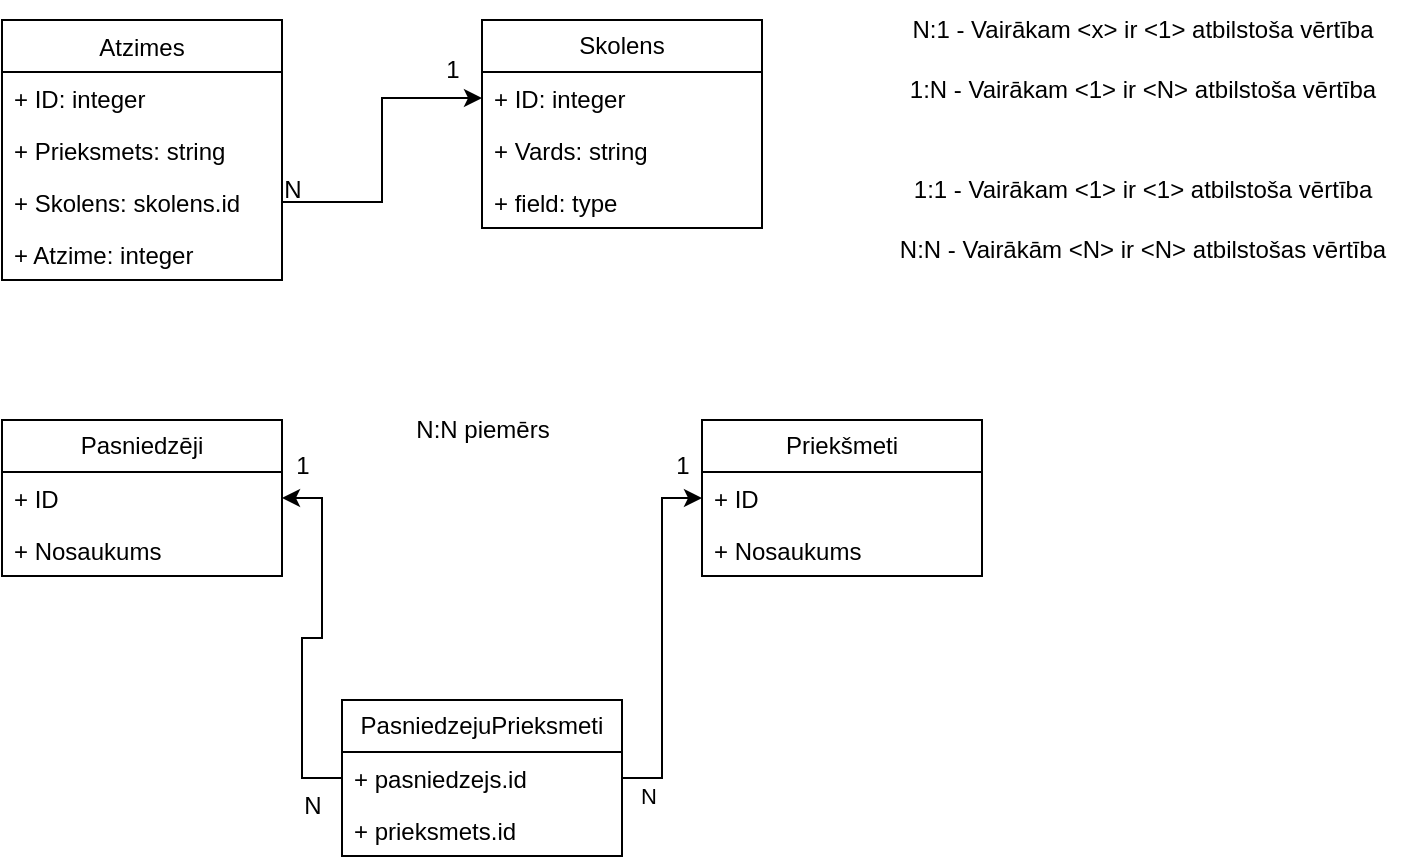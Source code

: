 <mxfile version="24.2.5" type="device">
  <diagram id="FRR8UHLaN7Rjwr9w2x2C" name="Page-1">
    <mxGraphModel dx="1434" dy="820" grid="1" gridSize="10" guides="1" tooltips="1" connect="1" arrows="1" fold="1" page="1" pageScale="1" pageWidth="850" pageHeight="1100" math="0" shadow="0">
      <root>
        <mxCell id="0" />
        <mxCell id="1" parent="0" />
        <mxCell id="2" value="Atzimes" style="swimlane;fontStyle=0;childLayout=stackLayout;horizontal=1;startSize=26;fillColor=none;horizontalStack=0;resizeParent=1;resizeParentMax=0;resizeLast=0;collapsible=1;marginBottom=0;" parent="1" vertex="1">
          <mxGeometry x="40" y="80" width="140" height="130" as="geometry" />
        </mxCell>
        <mxCell id="3" value="+ ID: integer" style="text;strokeColor=none;fillColor=none;align=left;verticalAlign=top;spacingLeft=4;spacingRight=4;overflow=hidden;rotatable=0;points=[[0,0.5],[1,0.5]];portConstraint=eastwest;" parent="2" vertex="1">
          <mxGeometry y="26" width="140" height="26" as="geometry" />
        </mxCell>
        <mxCell id="4" value="+ Prieksmets: string" style="text;strokeColor=none;fillColor=none;align=left;verticalAlign=top;spacingLeft=4;spacingRight=4;overflow=hidden;rotatable=0;points=[[0,0.5],[1,0.5]];portConstraint=eastwest;" parent="2" vertex="1">
          <mxGeometry y="52" width="140" height="26" as="geometry" />
        </mxCell>
        <mxCell id="6" value="+ Skolens: skolens.id" style="text;strokeColor=none;fillColor=none;align=left;verticalAlign=top;spacingLeft=4;spacingRight=4;overflow=hidden;rotatable=0;points=[[0,0.5],[1,0.5]];portConstraint=eastwest;" parent="2" vertex="1">
          <mxGeometry y="78" width="140" height="26" as="geometry" />
        </mxCell>
        <mxCell id="5" value="+ Atzime: integer" style="text;strokeColor=none;fillColor=none;align=left;verticalAlign=top;spacingLeft=4;spacingRight=4;overflow=hidden;rotatable=0;points=[[0,0.5],[1,0.5]];portConstraint=eastwest;" parent="2" vertex="1">
          <mxGeometry y="104" width="140" height="26" as="geometry" />
        </mxCell>
        <mxCell id="p3jll56z5A_B3MMIJtmH-10" value="Skolens" style="swimlane;fontStyle=0;childLayout=stackLayout;horizontal=1;startSize=26;fillColor=none;horizontalStack=0;resizeParent=1;resizeParentMax=0;resizeLast=0;collapsible=1;marginBottom=0;whiteSpace=wrap;html=1;" vertex="1" parent="1">
          <mxGeometry x="280" y="80" width="140" height="104" as="geometry" />
        </mxCell>
        <mxCell id="p3jll56z5A_B3MMIJtmH-11" value="+ ID: integer" style="text;strokeColor=none;fillColor=none;align=left;verticalAlign=top;spacingLeft=4;spacingRight=4;overflow=hidden;rotatable=0;points=[[0,0.5],[1,0.5]];portConstraint=eastwest;whiteSpace=wrap;html=1;" vertex="1" parent="p3jll56z5A_B3MMIJtmH-10">
          <mxGeometry y="26" width="140" height="26" as="geometry" />
        </mxCell>
        <mxCell id="p3jll56z5A_B3MMIJtmH-12" value="+ Vards: string" style="text;strokeColor=none;fillColor=none;align=left;verticalAlign=top;spacingLeft=4;spacingRight=4;overflow=hidden;rotatable=0;points=[[0,0.5],[1,0.5]];portConstraint=eastwest;whiteSpace=wrap;html=1;" vertex="1" parent="p3jll56z5A_B3MMIJtmH-10">
          <mxGeometry y="52" width="140" height="26" as="geometry" />
        </mxCell>
        <mxCell id="p3jll56z5A_B3MMIJtmH-13" value="+ field: type" style="text;strokeColor=none;fillColor=none;align=left;verticalAlign=top;spacingLeft=4;spacingRight=4;overflow=hidden;rotatable=0;points=[[0,0.5],[1,0.5]];portConstraint=eastwest;whiteSpace=wrap;html=1;" vertex="1" parent="p3jll56z5A_B3MMIJtmH-10">
          <mxGeometry y="78" width="140" height="26" as="geometry" />
        </mxCell>
        <mxCell id="p3jll56z5A_B3MMIJtmH-14" style="edgeStyle=orthogonalEdgeStyle;rounded=0;orthogonalLoop=1;jettySize=auto;html=1;exitX=1;exitY=0.5;exitDx=0;exitDy=0;entryX=0;entryY=0.5;entryDx=0;entryDy=0;" edge="1" parent="1" source="6" target="p3jll56z5A_B3MMIJtmH-11">
          <mxGeometry relative="1" as="geometry" />
        </mxCell>
        <mxCell id="p3jll56z5A_B3MMIJtmH-15" value="N" style="text;html=1;align=center;verticalAlign=middle;resizable=0;points=[];autosize=1;strokeColor=none;fillColor=none;" vertex="1" parent="1">
          <mxGeometry x="170" y="150" width="30" height="30" as="geometry" />
        </mxCell>
        <mxCell id="p3jll56z5A_B3MMIJtmH-16" value="1" style="text;html=1;align=center;verticalAlign=middle;resizable=0;points=[];autosize=1;strokeColor=none;fillColor=none;" vertex="1" parent="1">
          <mxGeometry x="250" y="90" width="30" height="30" as="geometry" />
        </mxCell>
        <mxCell id="p3jll56z5A_B3MMIJtmH-17" value="N:1 - Vairākam &amp;lt;x&amp;gt; ir &amp;lt;1&amp;gt; atbilstoša vērtība" style="text;html=1;align=center;verticalAlign=middle;resizable=0;points=[];autosize=1;strokeColor=none;fillColor=none;" vertex="1" parent="1">
          <mxGeometry x="480" y="70" width="260" height="30" as="geometry" />
        </mxCell>
        <mxCell id="p3jll56z5A_B3MMIJtmH-18" value="1:N - Vairākam &amp;lt;1&amp;gt; ir &amp;lt;N&amp;gt; atbilstoša vērtība" style="text;html=1;align=center;verticalAlign=middle;resizable=0;points=[];autosize=1;strokeColor=none;fillColor=none;" vertex="1" parent="1">
          <mxGeometry x="480" y="100" width="260" height="30" as="geometry" />
        </mxCell>
        <mxCell id="p3jll56z5A_B3MMIJtmH-19" value="1:1 - Vairākam &amp;lt;1&amp;gt; ir &amp;lt;1&amp;gt; atbilstoša vērtība" style="text;html=1;align=center;verticalAlign=middle;resizable=0;points=[];autosize=1;strokeColor=none;fillColor=none;" vertex="1" parent="1">
          <mxGeometry x="480" y="150" width="260" height="30" as="geometry" />
        </mxCell>
        <mxCell id="p3jll56z5A_B3MMIJtmH-20" value="N:N - Vairākām &amp;lt;N&amp;gt; ir &amp;lt;N&amp;gt; atbilstošas vērtība" style="text;html=1;align=center;verticalAlign=middle;resizable=0;points=[];autosize=1;strokeColor=none;fillColor=none;" vertex="1" parent="1">
          <mxGeometry x="475" y="180" width="270" height="30" as="geometry" />
        </mxCell>
        <mxCell id="p3jll56z5A_B3MMIJtmH-21" value="Pasniedzēji" style="swimlane;fontStyle=0;childLayout=stackLayout;horizontal=1;startSize=26;fillColor=none;horizontalStack=0;resizeParent=1;resizeParentMax=0;resizeLast=0;collapsible=1;marginBottom=0;whiteSpace=wrap;html=1;" vertex="1" parent="1">
          <mxGeometry x="40" y="280" width="140" height="78" as="geometry" />
        </mxCell>
        <mxCell id="p3jll56z5A_B3MMIJtmH-22" value="+ ID" style="text;strokeColor=none;fillColor=none;align=left;verticalAlign=top;spacingLeft=4;spacingRight=4;overflow=hidden;rotatable=0;points=[[0,0.5],[1,0.5]];portConstraint=eastwest;whiteSpace=wrap;html=1;" vertex="1" parent="p3jll56z5A_B3MMIJtmH-21">
          <mxGeometry y="26" width="140" height="26" as="geometry" />
        </mxCell>
        <mxCell id="p3jll56z5A_B3MMIJtmH-23" value="+ Nosaukums" style="text;strokeColor=none;fillColor=none;align=left;verticalAlign=top;spacingLeft=4;spacingRight=4;overflow=hidden;rotatable=0;points=[[0,0.5],[1,0.5]];portConstraint=eastwest;whiteSpace=wrap;html=1;" vertex="1" parent="p3jll56z5A_B3MMIJtmH-21">
          <mxGeometry y="52" width="140" height="26" as="geometry" />
        </mxCell>
        <mxCell id="p3jll56z5A_B3MMIJtmH-25" value="Priekšmeti" style="swimlane;fontStyle=0;childLayout=stackLayout;horizontal=1;startSize=26;fillColor=none;horizontalStack=0;resizeParent=1;resizeParentMax=0;resizeLast=0;collapsible=1;marginBottom=0;whiteSpace=wrap;html=1;" vertex="1" parent="1">
          <mxGeometry x="390" y="280" width="140" height="78" as="geometry" />
        </mxCell>
        <mxCell id="p3jll56z5A_B3MMIJtmH-26" value="+ ID" style="text;strokeColor=none;fillColor=none;align=left;verticalAlign=top;spacingLeft=4;spacingRight=4;overflow=hidden;rotatable=0;points=[[0,0.5],[1,0.5]];portConstraint=eastwest;whiteSpace=wrap;html=1;" vertex="1" parent="p3jll56z5A_B3MMIJtmH-25">
          <mxGeometry y="26" width="140" height="26" as="geometry" />
        </mxCell>
        <mxCell id="p3jll56z5A_B3MMIJtmH-27" value="+ Nosaukums" style="text;strokeColor=none;fillColor=none;align=left;verticalAlign=top;spacingLeft=4;spacingRight=4;overflow=hidden;rotatable=0;points=[[0,0.5],[1,0.5]];portConstraint=eastwest;whiteSpace=wrap;html=1;" vertex="1" parent="p3jll56z5A_B3MMIJtmH-25">
          <mxGeometry y="52" width="140" height="26" as="geometry" />
        </mxCell>
        <mxCell id="p3jll56z5A_B3MMIJtmH-34" style="edgeStyle=orthogonalEdgeStyle;rounded=0;orthogonalLoop=1;jettySize=auto;html=1;exitX=1;exitY=0.5;exitDx=0;exitDy=0;entryX=0;entryY=0.5;entryDx=0;entryDy=0;" edge="1" parent="1" source="p3jll56z5A_B3MMIJtmH-29" target="p3jll56z5A_B3MMIJtmH-26">
          <mxGeometry relative="1" as="geometry" />
        </mxCell>
        <mxCell id="p3jll56z5A_B3MMIJtmH-37" value="N" style="edgeLabel;html=1;align=center;verticalAlign=middle;resizable=0;points=[];" vertex="1" connectable="0" parent="p3jll56z5A_B3MMIJtmH-34">
          <mxGeometry x="-0.856" y="-9" relative="1" as="geometry">
            <mxPoint as="offset" />
          </mxGeometry>
        </mxCell>
        <mxCell id="p3jll56z5A_B3MMIJtmH-29" value="PasniedzejuPrieksmeti" style="swimlane;fontStyle=0;childLayout=stackLayout;horizontal=1;startSize=26;fillColor=none;horizontalStack=0;resizeParent=1;resizeParentMax=0;resizeLast=0;collapsible=1;marginBottom=0;whiteSpace=wrap;html=1;" vertex="1" parent="1">
          <mxGeometry x="210" y="420" width="140" height="78" as="geometry" />
        </mxCell>
        <mxCell id="p3jll56z5A_B3MMIJtmH-30" value="+ pasniedzejs.id" style="text;strokeColor=none;fillColor=none;align=left;verticalAlign=top;spacingLeft=4;spacingRight=4;overflow=hidden;rotatable=0;points=[[0,0.5],[1,0.5]];portConstraint=eastwest;whiteSpace=wrap;html=1;" vertex="1" parent="p3jll56z5A_B3MMIJtmH-29">
          <mxGeometry y="26" width="140" height="26" as="geometry" />
        </mxCell>
        <mxCell id="p3jll56z5A_B3MMIJtmH-31" value="+ prieksmets.id" style="text;strokeColor=none;fillColor=none;align=left;verticalAlign=top;spacingLeft=4;spacingRight=4;overflow=hidden;rotatable=0;points=[[0,0.5],[1,0.5]];portConstraint=eastwest;whiteSpace=wrap;html=1;" vertex="1" parent="p3jll56z5A_B3MMIJtmH-29">
          <mxGeometry y="52" width="140" height="26" as="geometry" />
        </mxCell>
        <mxCell id="p3jll56z5A_B3MMIJtmH-33" style="edgeStyle=orthogonalEdgeStyle;rounded=0;orthogonalLoop=1;jettySize=auto;html=1;exitX=0;exitY=0.5;exitDx=0;exitDy=0;entryX=1;entryY=0.5;entryDx=0;entryDy=0;" edge="1" parent="1" source="p3jll56z5A_B3MMIJtmH-30" target="p3jll56z5A_B3MMIJtmH-22">
          <mxGeometry relative="1" as="geometry" />
        </mxCell>
        <mxCell id="p3jll56z5A_B3MMIJtmH-35" value="1" style="text;html=1;align=center;verticalAlign=middle;resizable=0;points=[];autosize=1;strokeColor=none;fillColor=none;" vertex="1" parent="1">
          <mxGeometry x="175" y="288" width="30" height="30" as="geometry" />
        </mxCell>
        <mxCell id="p3jll56z5A_B3MMIJtmH-36" value="N" style="text;html=1;align=center;verticalAlign=middle;resizable=0;points=[];autosize=1;strokeColor=none;fillColor=none;" vertex="1" parent="1">
          <mxGeometry x="180" y="458" width="30" height="30" as="geometry" />
        </mxCell>
        <mxCell id="p3jll56z5A_B3MMIJtmH-38" value="1" style="text;html=1;align=center;verticalAlign=middle;resizable=0;points=[];autosize=1;strokeColor=none;fillColor=none;" vertex="1" parent="1">
          <mxGeometry x="365" y="288" width="30" height="30" as="geometry" />
        </mxCell>
        <mxCell id="p3jll56z5A_B3MMIJtmH-39" value="N:N piemērs" style="text;html=1;align=center;verticalAlign=middle;resizable=0;points=[];autosize=1;strokeColor=none;fillColor=none;" vertex="1" parent="1">
          <mxGeometry x="235" y="270" width="90" height="30" as="geometry" />
        </mxCell>
      </root>
    </mxGraphModel>
  </diagram>
</mxfile>
